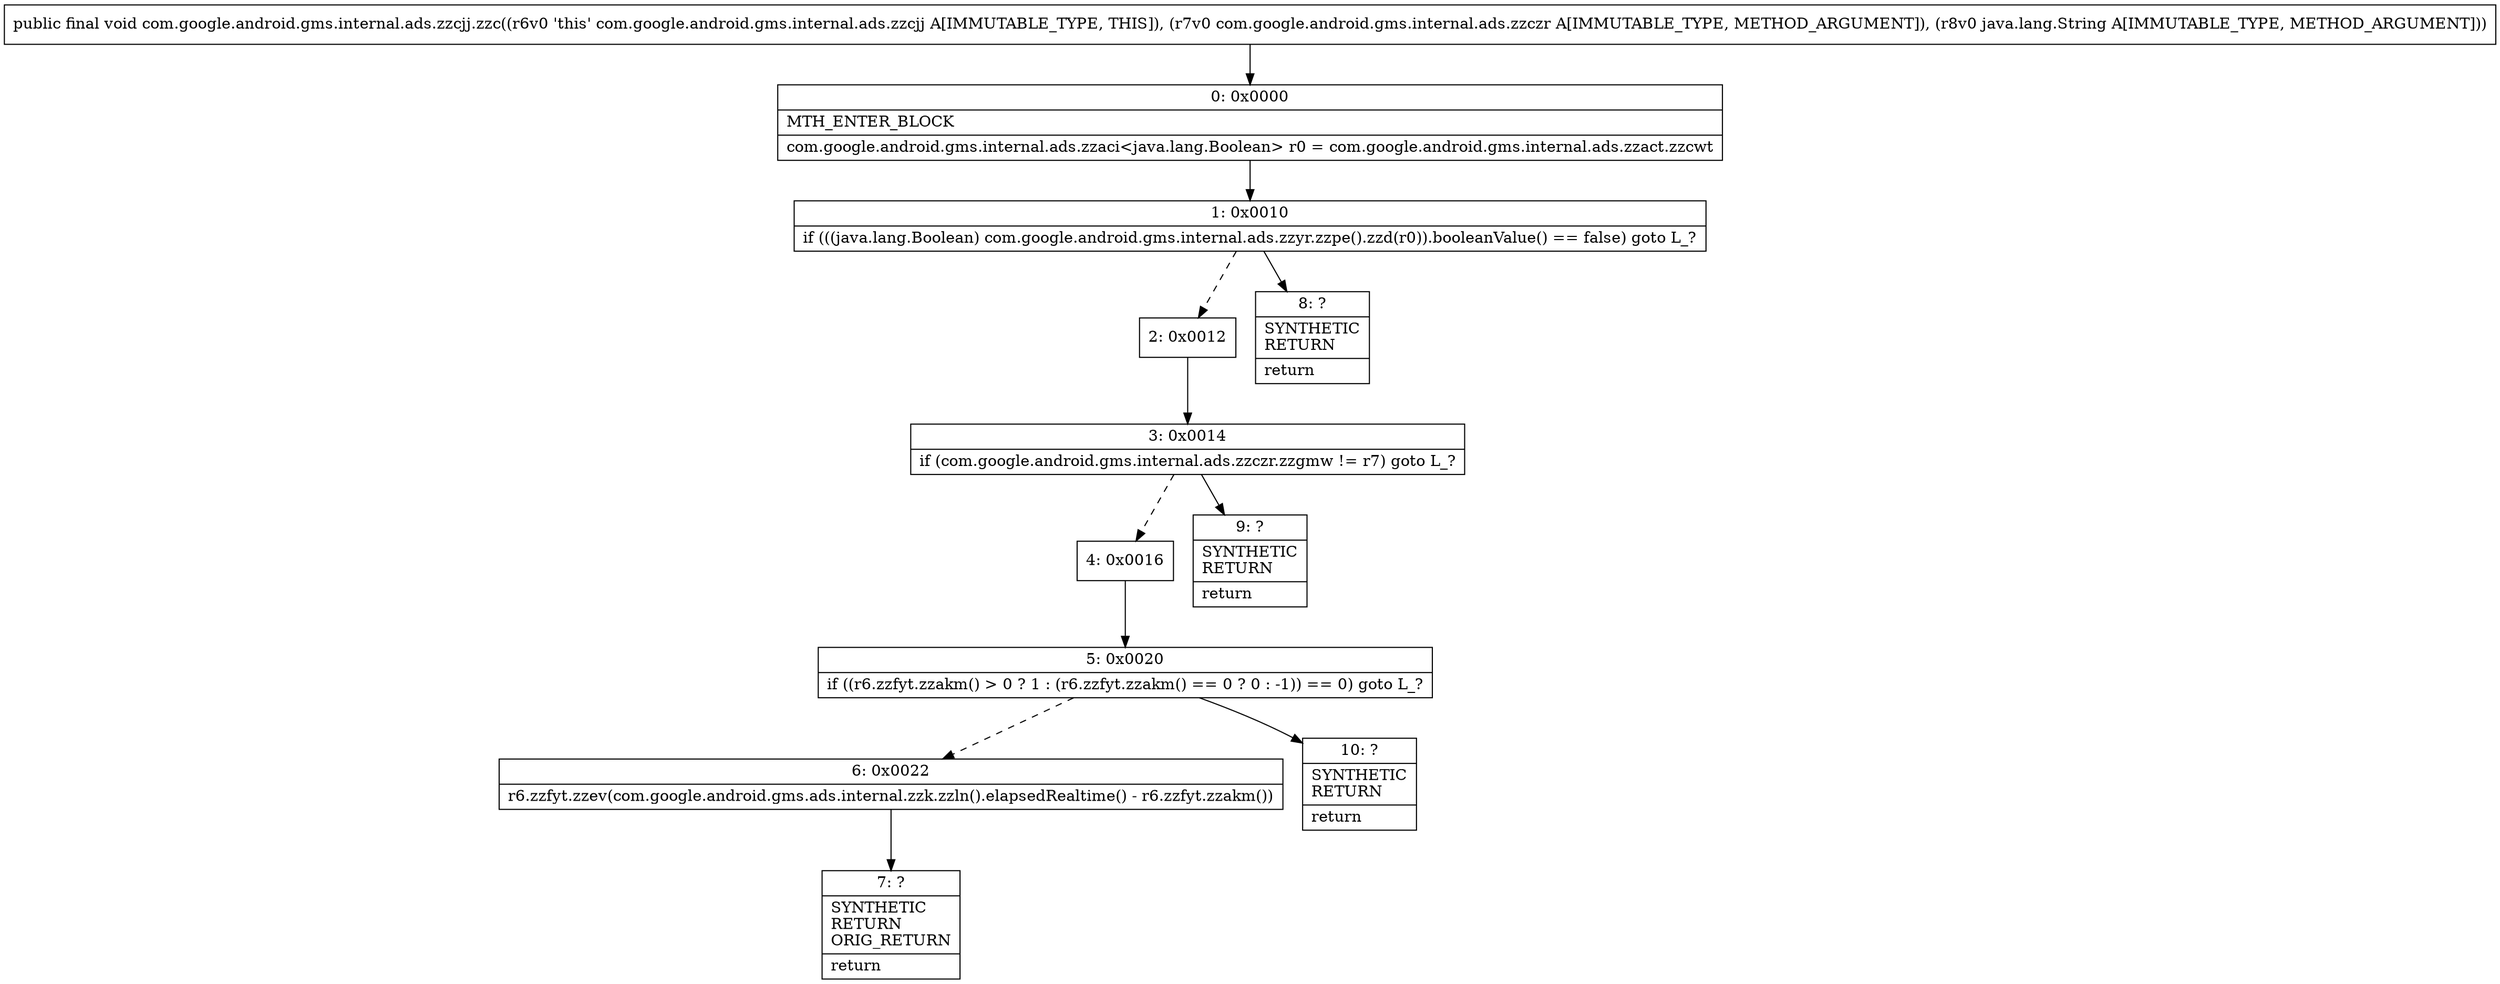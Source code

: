 digraph "CFG forcom.google.android.gms.internal.ads.zzcjj.zzc(Lcom\/google\/android\/gms\/internal\/ads\/zzczr;Ljava\/lang\/String;)V" {
Node_0 [shape=record,label="{0\:\ 0x0000|MTH_ENTER_BLOCK\l|com.google.android.gms.internal.ads.zzaci\<java.lang.Boolean\> r0 = com.google.android.gms.internal.ads.zzact.zzcwt\l}"];
Node_1 [shape=record,label="{1\:\ 0x0010|if (((java.lang.Boolean) com.google.android.gms.internal.ads.zzyr.zzpe().zzd(r0)).booleanValue() == false) goto L_?\l}"];
Node_2 [shape=record,label="{2\:\ 0x0012}"];
Node_3 [shape=record,label="{3\:\ 0x0014|if (com.google.android.gms.internal.ads.zzczr.zzgmw != r7) goto L_?\l}"];
Node_4 [shape=record,label="{4\:\ 0x0016}"];
Node_5 [shape=record,label="{5\:\ 0x0020|if ((r6.zzfyt.zzakm() \> 0 ? 1 : (r6.zzfyt.zzakm() == 0 ? 0 : \-1)) == 0) goto L_?\l}"];
Node_6 [shape=record,label="{6\:\ 0x0022|r6.zzfyt.zzev(com.google.android.gms.ads.internal.zzk.zzln().elapsedRealtime() \- r6.zzfyt.zzakm())\l}"];
Node_7 [shape=record,label="{7\:\ ?|SYNTHETIC\lRETURN\lORIG_RETURN\l|return\l}"];
Node_8 [shape=record,label="{8\:\ ?|SYNTHETIC\lRETURN\l|return\l}"];
Node_9 [shape=record,label="{9\:\ ?|SYNTHETIC\lRETURN\l|return\l}"];
Node_10 [shape=record,label="{10\:\ ?|SYNTHETIC\lRETURN\l|return\l}"];
MethodNode[shape=record,label="{public final void com.google.android.gms.internal.ads.zzcjj.zzc((r6v0 'this' com.google.android.gms.internal.ads.zzcjj A[IMMUTABLE_TYPE, THIS]), (r7v0 com.google.android.gms.internal.ads.zzczr A[IMMUTABLE_TYPE, METHOD_ARGUMENT]), (r8v0 java.lang.String A[IMMUTABLE_TYPE, METHOD_ARGUMENT])) }"];
MethodNode -> Node_0;
Node_0 -> Node_1;
Node_1 -> Node_2[style=dashed];
Node_1 -> Node_8;
Node_2 -> Node_3;
Node_3 -> Node_4[style=dashed];
Node_3 -> Node_9;
Node_4 -> Node_5;
Node_5 -> Node_6[style=dashed];
Node_5 -> Node_10;
Node_6 -> Node_7;
}

